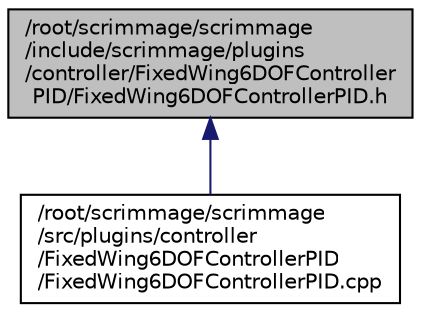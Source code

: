 digraph "/root/scrimmage/scrimmage/include/scrimmage/plugins/controller/FixedWing6DOFControllerPID/FixedWing6DOFControllerPID.h"
{
 // LATEX_PDF_SIZE
  edge [fontname="Helvetica",fontsize="10",labelfontname="Helvetica",labelfontsize="10"];
  node [fontname="Helvetica",fontsize="10",shape=record];
  Node1 [label="/root/scrimmage/scrimmage\l/include/scrimmage/plugins\l/controller/FixedWing6DOFController\lPID/FixedWing6DOFControllerPID.h",height=0.2,width=0.4,color="black", fillcolor="grey75", style="filled", fontcolor="black",tooltip="Brief file description."];
  Node1 -> Node2 [dir="back",color="midnightblue",fontsize="10",style="solid",fontname="Helvetica"];
  Node2 [label="/root/scrimmage/scrimmage\l/src/plugins/controller\l/FixedWing6DOFControllerPID\l/FixedWing6DOFControllerPID.cpp",height=0.2,width=0.4,color="black", fillcolor="white", style="filled",URL="$FixedWing6DOFControllerPID_8cpp.html",tooltip="Brief file description."];
}
